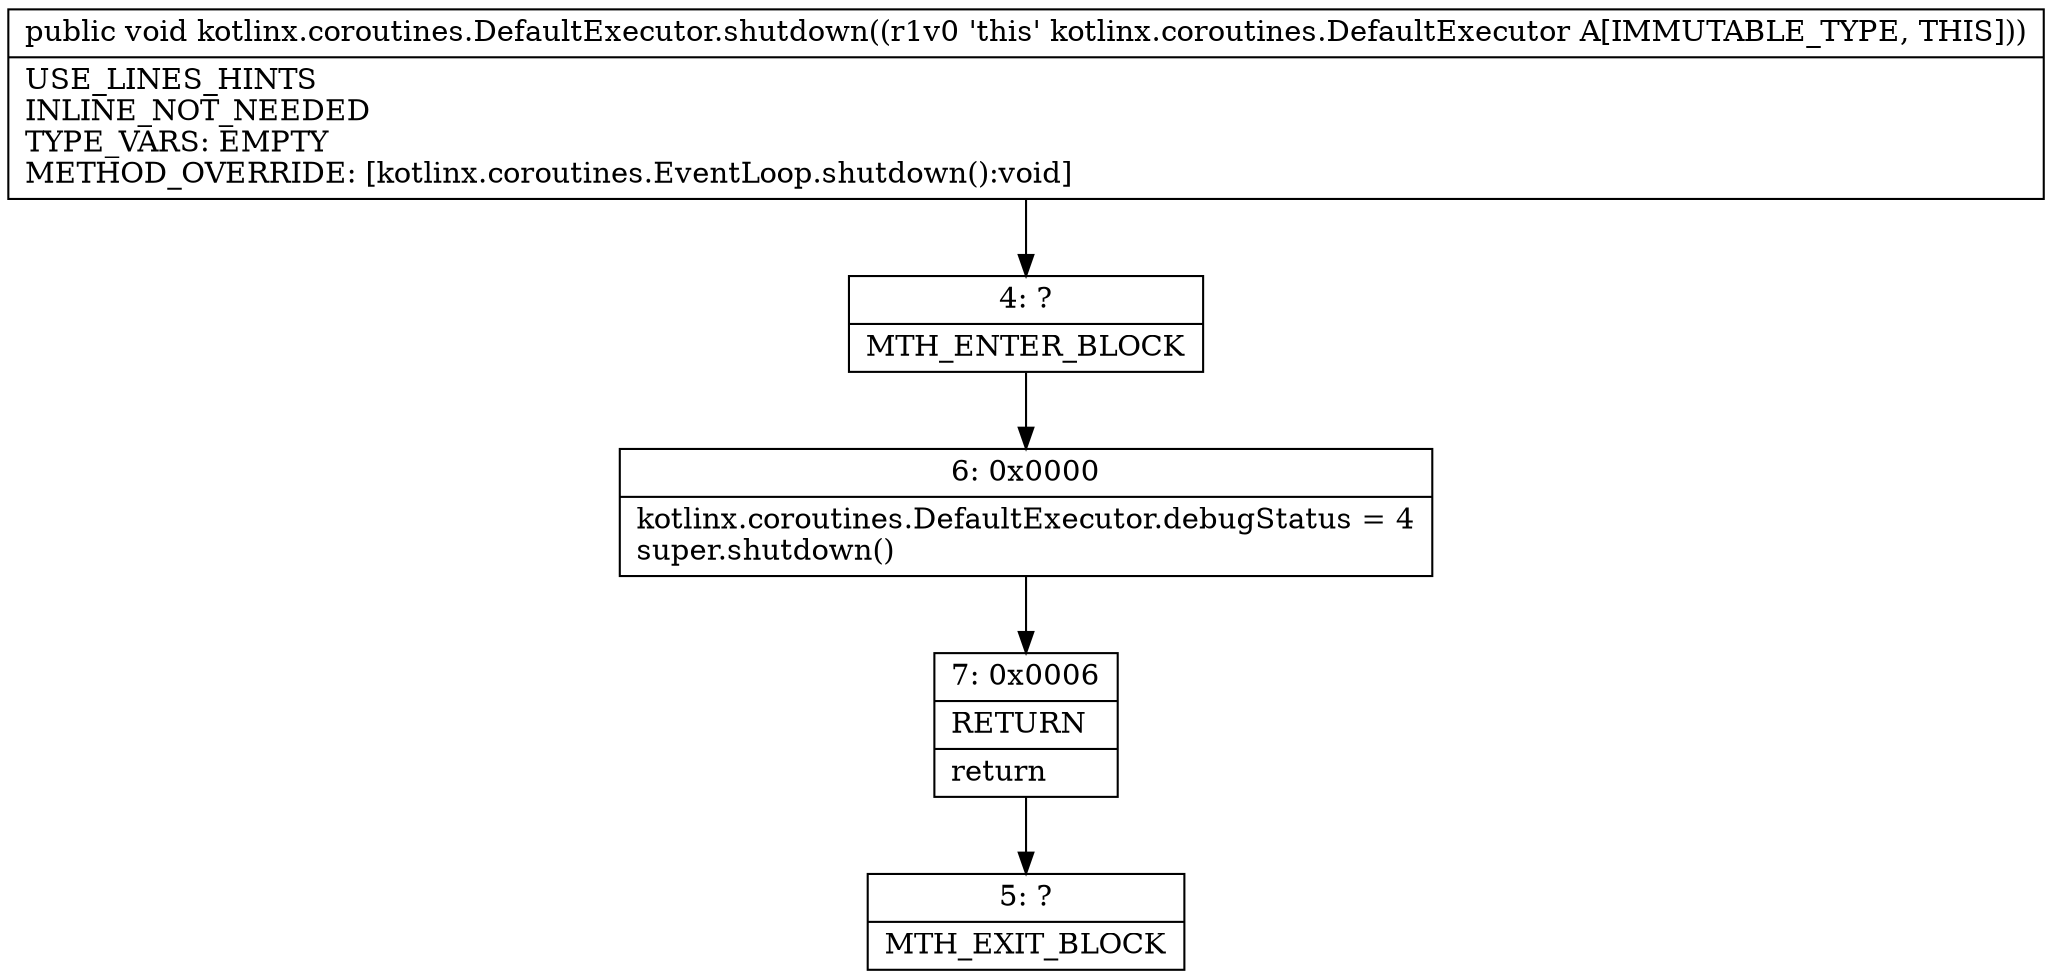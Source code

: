 digraph "CFG forkotlinx.coroutines.DefaultExecutor.shutdown()V" {
Node_4 [shape=record,label="{4\:\ ?|MTH_ENTER_BLOCK\l}"];
Node_6 [shape=record,label="{6\:\ 0x0000|kotlinx.coroutines.DefaultExecutor.debugStatus = 4\lsuper.shutdown()\l}"];
Node_7 [shape=record,label="{7\:\ 0x0006|RETURN\l|return\l}"];
Node_5 [shape=record,label="{5\:\ ?|MTH_EXIT_BLOCK\l}"];
MethodNode[shape=record,label="{public void kotlinx.coroutines.DefaultExecutor.shutdown((r1v0 'this' kotlinx.coroutines.DefaultExecutor A[IMMUTABLE_TYPE, THIS]))  | USE_LINES_HINTS\lINLINE_NOT_NEEDED\lTYPE_VARS: EMPTY\lMETHOD_OVERRIDE: [kotlinx.coroutines.EventLoop.shutdown():void]\l}"];
MethodNode -> Node_4;Node_4 -> Node_6;
Node_6 -> Node_7;
Node_7 -> Node_5;
}

